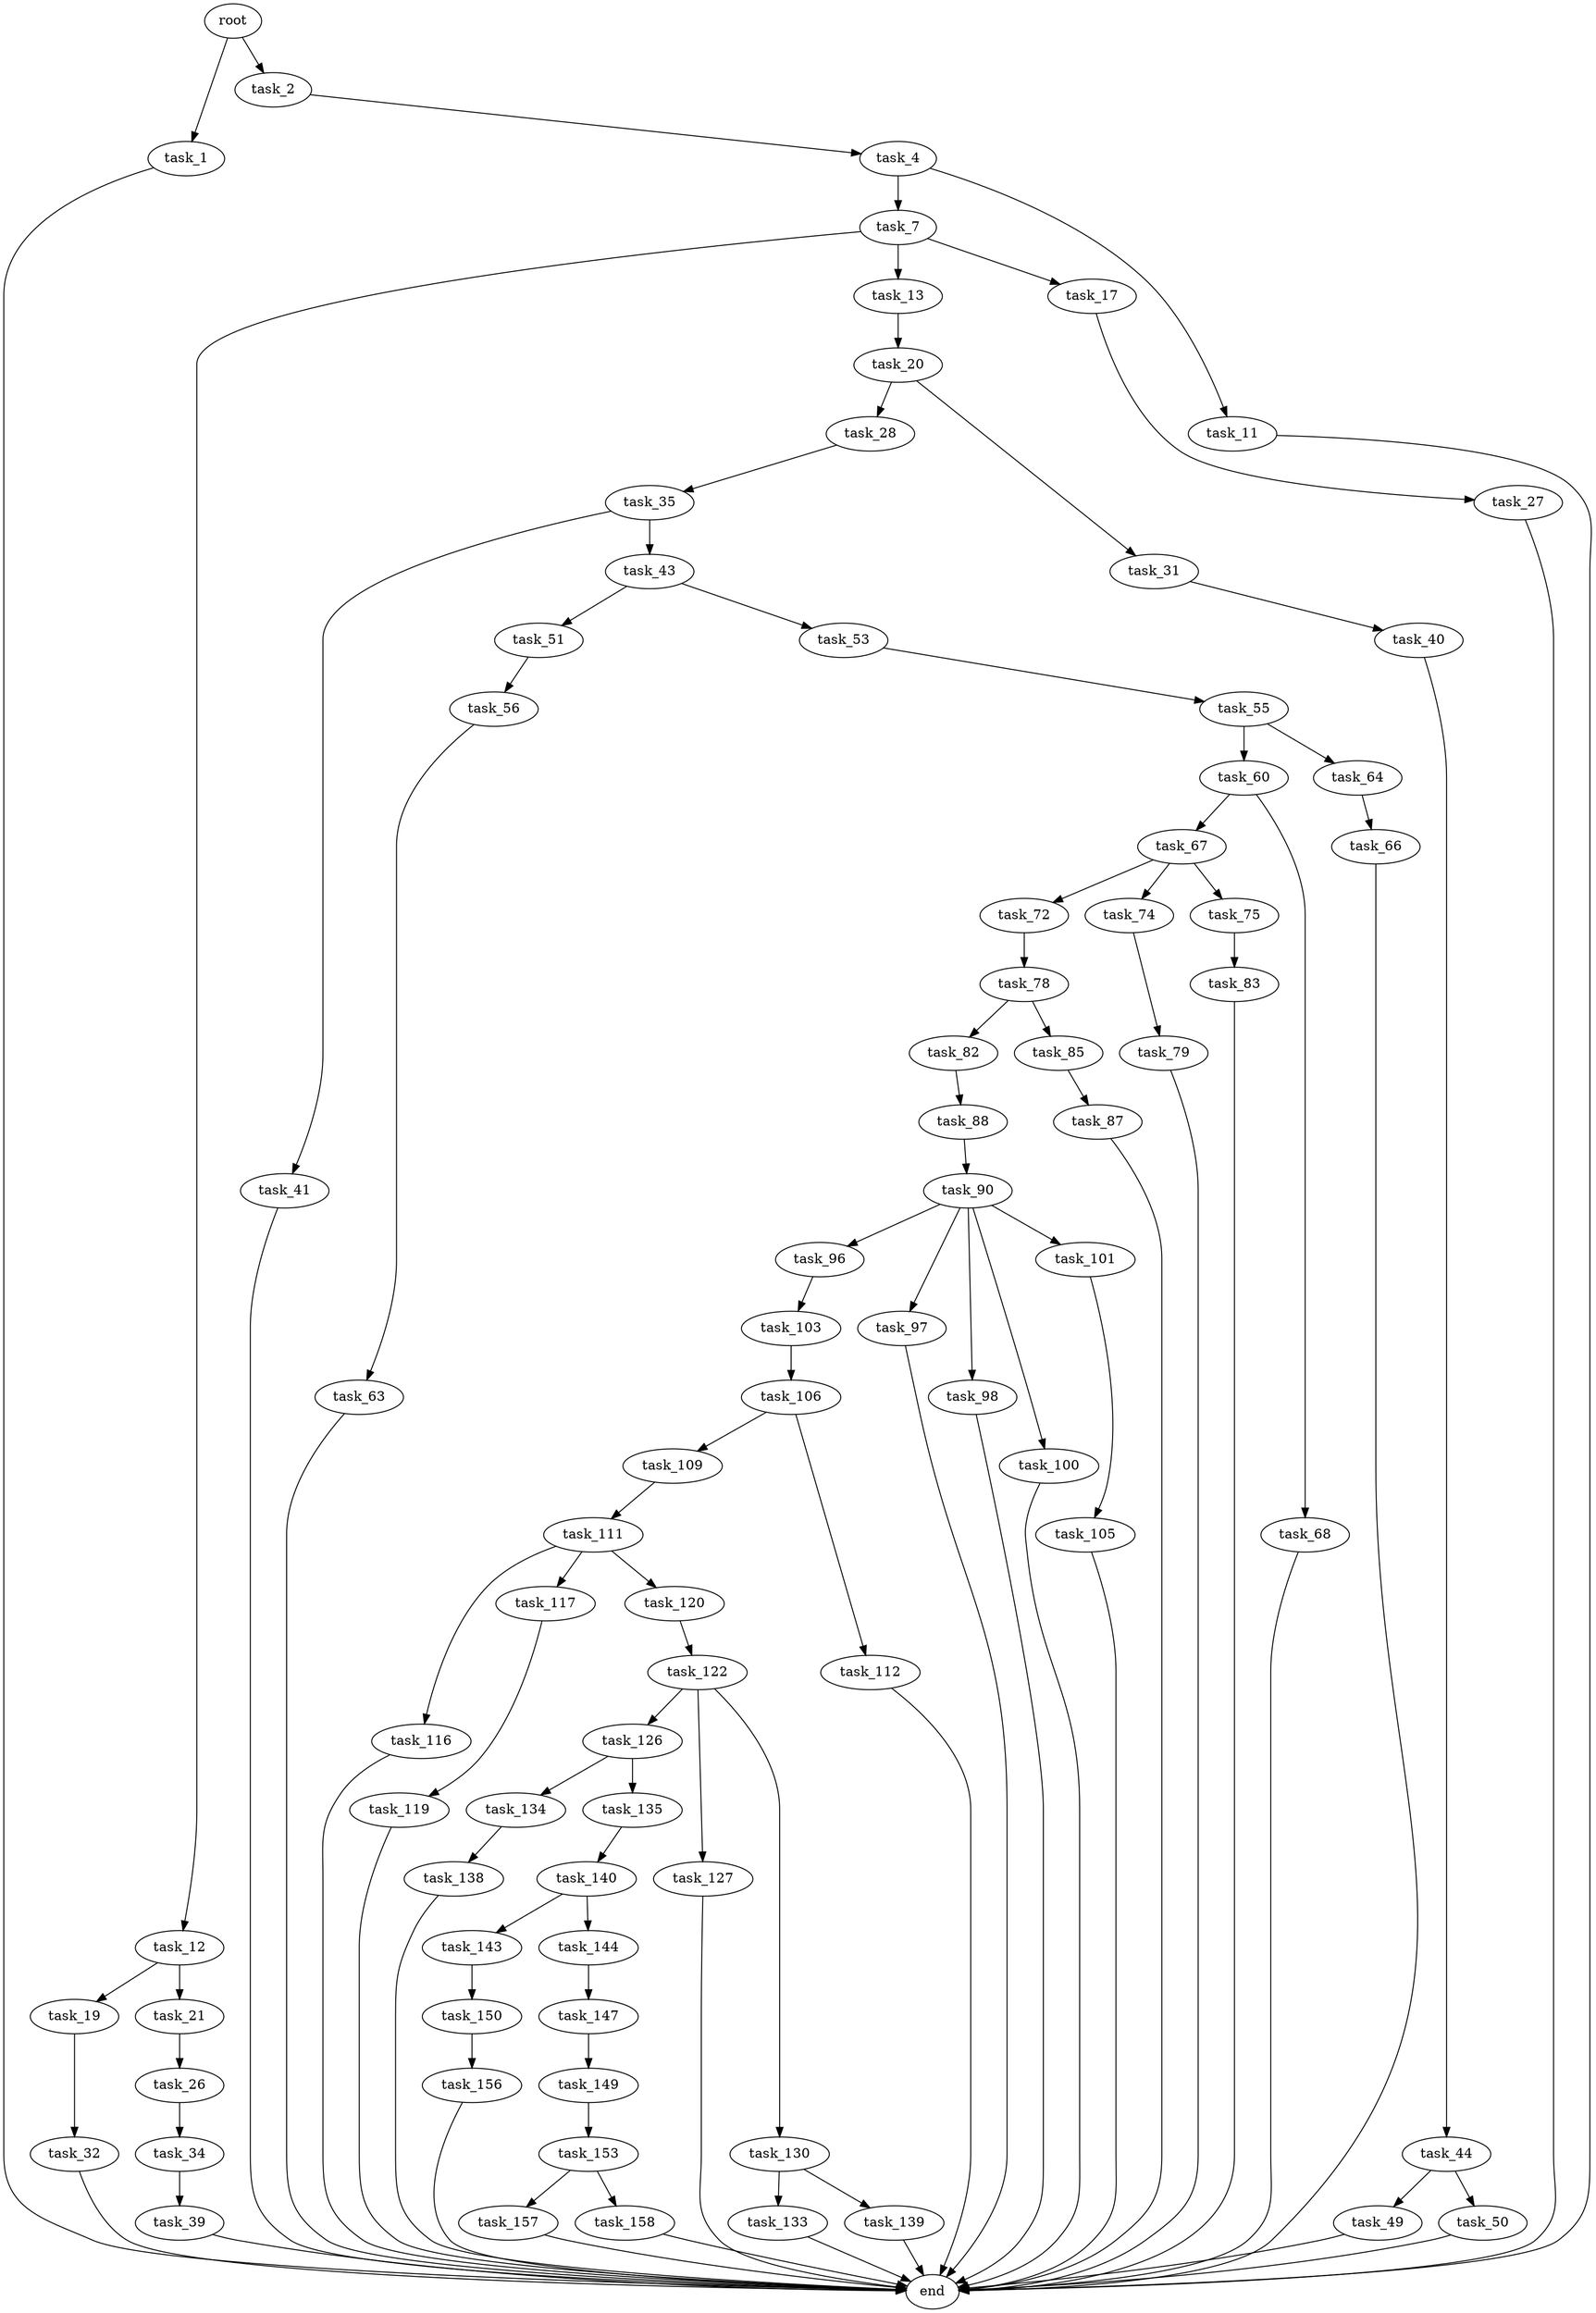 digraph G {
  root [size="0.000000"];
  task_1 [size="549755813888.000000"];
  task_2 [size="68719476736.000000"];
  task_4 [size="33710968907.000000"];
  task_7 [size="16531990211.000000"];
  task_11 [size="9249654267.000000"];
  task_12 [size="549755813888.000000"];
  task_13 [size="68719476736.000000"];
  task_17 [size="427413093526.000000"];
  task_19 [size="1219529240439.000000"];
  task_20 [size="70835371868.000000"];
  task_21 [size="2796135462.000000"];
  task_26 [size="134217728000.000000"];
  task_27 [size="549755813888.000000"];
  task_28 [size="289132628.000000"];
  task_31 [size="92567653946.000000"];
  task_32 [size="504599192.000000"];
  task_34 [size="40951605834.000000"];
  task_35 [size="1034610760762.000000"];
  task_39 [size="28991029248.000000"];
  task_40 [size="1801677730.000000"];
  task_41 [size="104742204442.000000"];
  task_43 [size="79107386335.000000"];
  task_44 [size="980406890512.000000"];
  task_49 [size="9145386786.000000"];
  task_50 [size="4172697346.000000"];
  task_51 [size="28991029248.000000"];
  task_53 [size="134217728000.000000"];
  task_55 [size="782757789696.000000"];
  task_56 [size="54103529483.000000"];
  task_60 [size="860831250275.000000"];
  task_63 [size="1543715496.000000"];
  task_64 [size="1377374721817.000000"];
  task_66 [size="11038815325.000000"];
  task_67 [size="201218872317.000000"];
  task_68 [size="101802266651.000000"];
  task_72 [size="6389407306.000000"];
  task_74 [size="368293445632.000000"];
  task_75 [size="12764965275.000000"];
  task_78 [size="648629983821.000000"];
  task_79 [size="147482361186.000000"];
  task_82 [size="221028662110.000000"];
  task_83 [size="119325839648.000000"];
  task_85 [size="1073741824000.000000"];
  task_87 [size="8589934592.000000"];
  task_88 [size="231928233984.000000"];
  task_90 [size="35564974966.000000"];
  task_96 [size="126098987252.000000"];
  task_97 [size="19557581918.000000"];
  task_98 [size="68719476736.000000"];
  task_100 [size="1867176758.000000"];
  task_101 [size="3688218963.000000"];
  task_103 [size="761759408798.000000"];
  task_105 [size="46776068722.000000"];
  task_106 [size="547407915535.000000"];
  task_109 [size="8589934592.000000"];
  task_111 [size="64061254669.000000"];
  task_112 [size="429689081040.000000"];
  task_116 [size="8589934592.000000"];
  task_117 [size="1940793645.000000"];
  task_119 [size="979676917205.000000"];
  task_120 [size="88280186604.000000"];
  task_122 [size="734916201.000000"];
  task_126 [size="549755813888.000000"];
  task_127 [size="177162257811.000000"];
  task_130 [size="549755813888.000000"];
  task_133 [size="7614406095.000000"];
  task_134 [size="231928233984.000000"];
  task_135 [size="549755813888.000000"];
  task_138 [size="11266084773.000000"];
  task_139 [size="15572699172.000000"];
  task_140 [size="479294411967.000000"];
  task_143 [size="1313502500081.000000"];
  task_144 [size="6027215098.000000"];
  task_147 [size="6959080026.000000"];
  task_149 [size="17689904942.000000"];
  task_150 [size="1073741824000.000000"];
  task_153 [size="8220762431.000000"];
  task_156 [size="8589934592.000000"];
  task_157 [size="549755813888.000000"];
  task_158 [size="4914184920.000000"];
  end [size="0.000000"];

  root -> task_1 [size="1.000000"];
  root -> task_2 [size="1.000000"];
  task_1 -> end [size="1.000000"];
  task_2 -> task_4 [size="134217728.000000"];
  task_4 -> task_7 [size="75497472.000000"];
  task_4 -> task_11 [size="75497472.000000"];
  task_7 -> task_12 [size="301989888.000000"];
  task_7 -> task_13 [size="301989888.000000"];
  task_7 -> task_17 [size="301989888.000000"];
  task_11 -> end [size="1.000000"];
  task_12 -> task_19 [size="536870912.000000"];
  task_12 -> task_21 [size="536870912.000000"];
  task_13 -> task_20 [size="134217728.000000"];
  task_17 -> task_27 [size="411041792.000000"];
  task_19 -> task_32 [size="838860800.000000"];
  task_20 -> task_28 [size="134217728.000000"];
  task_20 -> task_31 [size="134217728.000000"];
  task_21 -> task_26 [size="75497472.000000"];
  task_26 -> task_34 [size="209715200.000000"];
  task_27 -> end [size="1.000000"];
  task_28 -> task_35 [size="33554432.000000"];
  task_31 -> task_40 [size="301989888.000000"];
  task_32 -> end [size="1.000000"];
  task_34 -> task_39 [size="33554432.000000"];
  task_35 -> task_41 [size="679477248.000000"];
  task_35 -> task_43 [size="679477248.000000"];
  task_39 -> end [size="1.000000"];
  task_40 -> task_44 [size="33554432.000000"];
  task_41 -> end [size="1.000000"];
  task_43 -> task_51 [size="209715200.000000"];
  task_43 -> task_53 [size="209715200.000000"];
  task_44 -> task_49 [size="679477248.000000"];
  task_44 -> task_50 [size="679477248.000000"];
  task_49 -> end [size="1.000000"];
  task_50 -> end [size="1.000000"];
  task_51 -> task_56 [size="75497472.000000"];
  task_53 -> task_55 [size="209715200.000000"];
  task_55 -> task_60 [size="679477248.000000"];
  task_55 -> task_64 [size="679477248.000000"];
  task_56 -> task_63 [size="75497472.000000"];
  task_60 -> task_67 [size="679477248.000000"];
  task_60 -> task_68 [size="679477248.000000"];
  task_63 -> end [size="1.000000"];
  task_64 -> task_66 [size="838860800.000000"];
  task_66 -> end [size="1.000000"];
  task_67 -> task_72 [size="679477248.000000"];
  task_67 -> task_74 [size="679477248.000000"];
  task_67 -> task_75 [size="679477248.000000"];
  task_68 -> end [size="1.000000"];
  task_72 -> task_78 [size="134217728.000000"];
  task_74 -> task_79 [size="411041792.000000"];
  task_75 -> task_83 [size="209715200.000000"];
  task_78 -> task_82 [size="536870912.000000"];
  task_78 -> task_85 [size="536870912.000000"];
  task_79 -> end [size="1.000000"];
  task_82 -> task_88 [size="209715200.000000"];
  task_83 -> end [size="1.000000"];
  task_85 -> task_87 [size="838860800.000000"];
  task_87 -> end [size="1.000000"];
  task_88 -> task_90 [size="301989888.000000"];
  task_90 -> task_96 [size="679477248.000000"];
  task_90 -> task_97 [size="679477248.000000"];
  task_90 -> task_98 [size="679477248.000000"];
  task_90 -> task_100 [size="679477248.000000"];
  task_90 -> task_101 [size="679477248.000000"];
  task_96 -> task_103 [size="209715200.000000"];
  task_97 -> end [size="1.000000"];
  task_98 -> end [size="1.000000"];
  task_100 -> end [size="1.000000"];
  task_101 -> task_105 [size="75497472.000000"];
  task_103 -> task_106 [size="838860800.000000"];
  task_105 -> end [size="1.000000"];
  task_106 -> task_109 [size="411041792.000000"];
  task_106 -> task_112 [size="411041792.000000"];
  task_109 -> task_111 [size="33554432.000000"];
  task_111 -> task_116 [size="209715200.000000"];
  task_111 -> task_117 [size="209715200.000000"];
  task_111 -> task_120 [size="209715200.000000"];
  task_112 -> end [size="1.000000"];
  task_116 -> end [size="1.000000"];
  task_117 -> task_119 [size="33554432.000000"];
  task_119 -> end [size="1.000000"];
  task_120 -> task_122 [size="411041792.000000"];
  task_122 -> task_126 [size="75497472.000000"];
  task_122 -> task_127 [size="75497472.000000"];
  task_122 -> task_130 [size="75497472.000000"];
  task_126 -> task_134 [size="536870912.000000"];
  task_126 -> task_135 [size="536870912.000000"];
  task_127 -> end [size="1.000000"];
  task_130 -> task_133 [size="536870912.000000"];
  task_130 -> task_139 [size="536870912.000000"];
  task_133 -> end [size="1.000000"];
  task_134 -> task_138 [size="301989888.000000"];
  task_135 -> task_140 [size="536870912.000000"];
  task_138 -> end [size="1.000000"];
  task_139 -> end [size="1.000000"];
  task_140 -> task_143 [size="536870912.000000"];
  task_140 -> task_144 [size="536870912.000000"];
  task_143 -> task_150 [size="838860800.000000"];
  task_144 -> task_147 [size="33554432.000000"];
  task_147 -> task_149 [size="679477248.000000"];
  task_149 -> task_153 [size="75497472.000000"];
  task_150 -> task_156 [size="838860800.000000"];
  task_153 -> task_157 [size="411041792.000000"];
  task_153 -> task_158 [size="411041792.000000"];
  task_156 -> end [size="1.000000"];
  task_157 -> end [size="1.000000"];
  task_158 -> end [size="1.000000"];
}
